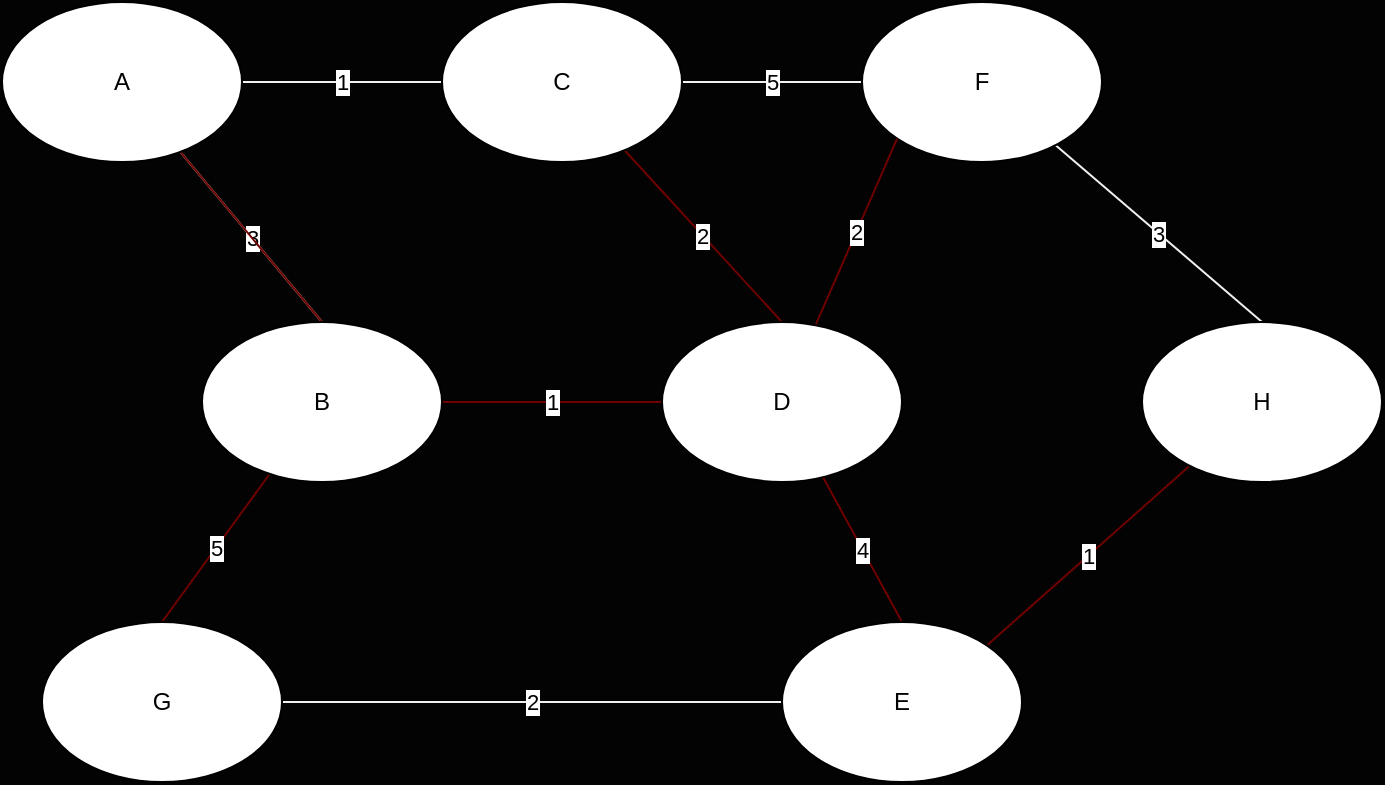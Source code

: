 <mxfile>
    <diagram id="2KaBpxNHWqBolgGPsA5_" name="Page-2">
        <mxGraphModel dx="606" dy="861" grid="0" gridSize="10" guides="1" tooltips="1" connect="1" arrows="1" fold="1" page="1" pageScale="1" pageWidth="850" pageHeight="1100" background="#030303" math="0" shadow="0">
            <root>
                <mxCell id="0"/>
                <mxCell id="1" parent="0"/>
                <mxCell id="CdhUkKpE7ciUiJS2DX4_-9" style="edgeStyle=none;html=1;entryX=0;entryY=0;entryDx=0;entryDy=0;strokeColor=none;" parent="1" source="CdhUkKpE7ciUiJS2DX4_-1" target="CdhUkKpE7ciUiJS2DX4_-4" edge="1">
                    <mxGeometry relative="1" as="geometry"/>
                </mxCell>
                <mxCell id="CdhUkKpE7ciUiJS2DX4_-10" style="edgeStyle=none;html=1;entryX=0.5;entryY=0;entryDx=0;entryDy=0;strokeColor=none;" parent="1" source="CdhUkKpE7ciUiJS2DX4_-1" target="CdhUkKpE7ciUiJS2DX4_-4" edge="1">
                    <mxGeometry relative="1" as="geometry"/>
                </mxCell>
                <mxCell id="CdhUkKpE7ciUiJS2DX4_-11" value="3" style="edgeStyle=none;html=1;entryX=0.5;entryY=0;entryDx=0;entryDy=0;strokeColor=#F0F0F0;endArrow=none;endFill=0;" parent="1" source="CdhUkKpE7ciUiJS2DX4_-1" target="CdhUkKpE7ciUiJS2DX4_-4" edge="1">
                    <mxGeometry relative="1" as="geometry"/>
                </mxCell>
                <mxCell id="CdhUkKpE7ciUiJS2DX4_-13" value="1" style="edgeStyle=none;html=1;entryX=0;entryY=0.5;entryDx=0;entryDy=0;strokeColor=#F0F0F0;endArrow=none;endFill=0;" parent="1" source="CdhUkKpE7ciUiJS2DX4_-1" target="CdhUkKpE7ciUiJS2DX4_-2" edge="1">
                    <mxGeometry relative="1" as="geometry"/>
                </mxCell>
                <mxCell id="_ADumIgtkuZd3k7D6CC8-1" style="edgeStyle=none;html=1;fillColor=#a20025;strokeColor=#6F0000;entryX=0.5;entryY=0;entryDx=0;entryDy=0;endArrow=none;endFill=0;" edge="1" parent="1" source="CdhUkKpE7ciUiJS2DX4_-1" target="CdhUkKpE7ciUiJS2DX4_-4">
                    <mxGeometry relative="1" as="geometry">
                        <mxPoint x="190" y="290" as="targetPoint"/>
                    </mxGeometry>
                </mxCell>
                <mxCell id="CdhUkKpE7ciUiJS2DX4_-1" value="A" style="ellipse;whiteSpace=wrap;html=1;" parent="1" vertex="1">
                    <mxGeometry x="70" y="120" width="120" height="80" as="geometry"/>
                </mxCell>
                <mxCell id="CdhUkKpE7ciUiJS2DX4_-14" value="5" style="edgeStyle=none;html=1;entryX=0;entryY=0.5;entryDx=0;entryDy=0;strokeColor=#F0F0F0;endArrow=none;endFill=0;" parent="1" source="CdhUkKpE7ciUiJS2DX4_-2" target="CdhUkKpE7ciUiJS2DX4_-3" edge="1">
                    <mxGeometry relative="1" as="geometry"/>
                </mxCell>
                <mxCell id="CdhUkKpE7ciUiJS2DX4_-19" value="2" style="edgeStyle=none;html=1;entryX=0.5;entryY=0;entryDx=0;entryDy=0;strokeColor=#6F0000;endArrow=none;endFill=0;fillColor=#a20025;" parent="1" source="CdhUkKpE7ciUiJS2DX4_-2" target="CdhUkKpE7ciUiJS2DX4_-5" edge="1">
                    <mxGeometry relative="1" as="geometry"/>
                </mxCell>
                <mxCell id="CdhUkKpE7ciUiJS2DX4_-2" value="C" style="ellipse;whiteSpace=wrap;html=1;" parent="1" vertex="1">
                    <mxGeometry x="290" y="120" width="120" height="80" as="geometry"/>
                </mxCell>
                <mxCell id="CdhUkKpE7ciUiJS2DX4_-15" value="3" style="edgeStyle=none;html=1;entryX=0.5;entryY=0;entryDx=0;entryDy=0;strokeColor=#F0F0F0;endArrow=none;endFill=0;" parent="1" source="CdhUkKpE7ciUiJS2DX4_-3" target="CdhUkKpE7ciUiJS2DX4_-6" edge="1">
                    <mxGeometry relative="1" as="geometry"/>
                </mxCell>
                <mxCell id="CdhUkKpE7ciUiJS2DX4_-3" value="F" style="ellipse;whiteSpace=wrap;html=1;" parent="1" vertex="1">
                    <mxGeometry x="500" y="120" width="120" height="80" as="geometry"/>
                </mxCell>
                <mxCell id="CdhUkKpE7ciUiJS2DX4_-12" value="5" style="edgeStyle=none;html=1;entryX=0.5;entryY=0;entryDx=0;entryDy=0;strokeColor=#6F0000;endArrow=none;endFill=0;fillColor=#a20025;" parent="1" source="CdhUkKpE7ciUiJS2DX4_-4" target="CdhUkKpE7ciUiJS2DX4_-7" edge="1">
                    <mxGeometry relative="1" as="geometry"/>
                </mxCell>
                <mxCell id="CdhUkKpE7ciUiJS2DX4_-20" value="1" style="edgeStyle=none;html=1;entryX=0;entryY=0.5;entryDx=0;entryDy=0;strokeColor=#6F0000;endArrow=none;endFill=0;fillColor=#a20025;" parent="1" source="CdhUkKpE7ciUiJS2DX4_-4" target="CdhUkKpE7ciUiJS2DX4_-5" edge="1">
                    <mxGeometry relative="1" as="geometry"/>
                </mxCell>
                <mxCell id="CdhUkKpE7ciUiJS2DX4_-4" value="B" style="ellipse;whiteSpace=wrap;html=1;" parent="1" vertex="1">
                    <mxGeometry x="170" y="280" width="120" height="80" as="geometry"/>
                </mxCell>
                <mxCell id="CdhUkKpE7ciUiJS2DX4_-17" value="2" style="edgeStyle=none;html=1;entryX=0;entryY=1;entryDx=0;entryDy=0;strokeColor=#6F0000;endArrow=none;endFill=0;fillColor=#a20025;" parent="1" source="CdhUkKpE7ciUiJS2DX4_-5" target="CdhUkKpE7ciUiJS2DX4_-3" edge="1">
                    <mxGeometry relative="1" as="geometry"/>
                </mxCell>
                <mxCell id="CdhUkKpE7ciUiJS2DX4_-18" value="4" style="edgeStyle=none;html=1;entryX=0.5;entryY=0;entryDx=0;entryDy=0;strokeColor=#6F0000;endArrow=none;endFill=0;fillColor=#a20025;" parent="1" source="CdhUkKpE7ciUiJS2DX4_-5" target="CdhUkKpE7ciUiJS2DX4_-8" edge="1">
                    <mxGeometry relative="1" as="geometry"/>
                </mxCell>
                <mxCell id="CdhUkKpE7ciUiJS2DX4_-5" value="D" style="ellipse;whiteSpace=wrap;html=1;" parent="1" vertex="1">
                    <mxGeometry x="400" y="280" width="120" height="80" as="geometry"/>
                </mxCell>
                <mxCell id="CdhUkKpE7ciUiJS2DX4_-16" value="1" style="edgeStyle=none;html=1;entryX=1;entryY=0;entryDx=0;entryDy=0;strokeColor=#6F0000;endArrow=none;endFill=0;fillColor=#a20025;" parent="1" source="CdhUkKpE7ciUiJS2DX4_-6" target="CdhUkKpE7ciUiJS2DX4_-8" edge="1">
                    <mxGeometry relative="1" as="geometry"/>
                </mxCell>
                <mxCell id="CdhUkKpE7ciUiJS2DX4_-6" value="H" style="ellipse;whiteSpace=wrap;html=1;" parent="1" vertex="1">
                    <mxGeometry x="640" y="280" width="120" height="80" as="geometry"/>
                </mxCell>
                <mxCell id="CdhUkKpE7ciUiJS2DX4_-21" value="2" style="edgeStyle=none;html=1;entryX=0;entryY=0.5;entryDx=0;entryDy=0;strokeColor=#F0F0F0;endArrow=none;endFill=0;" parent="1" source="CdhUkKpE7ciUiJS2DX4_-7" target="CdhUkKpE7ciUiJS2DX4_-8" edge="1">
                    <mxGeometry relative="1" as="geometry"/>
                </mxCell>
                <mxCell id="CdhUkKpE7ciUiJS2DX4_-7" value="G" style="ellipse;whiteSpace=wrap;html=1;" parent="1" vertex="1">
                    <mxGeometry x="90" y="430" width="120" height="80" as="geometry"/>
                </mxCell>
                <mxCell id="CdhUkKpE7ciUiJS2DX4_-8" value="E" style="ellipse;whiteSpace=wrap;html=1;" parent="1" vertex="1">
                    <mxGeometry x="460" y="430" width="120" height="80" as="geometry"/>
                </mxCell>
            </root>
        </mxGraphModel>
    </diagram>
    <diagram id="xFoVDVDbjY-C2-s938Fz" name="Page-1">
        <mxGraphModel dx="1607" dy="1076" grid="1" gridSize="10" guides="1" tooltips="1" connect="1" arrows="1" fold="1" page="1" pageScale="1" pageWidth="850" pageHeight="1100" math="0" shadow="0">
            <root>
                <mxCell id="0"/>
                <mxCell id="1" parent="0"/>
                <mxCell id="10" style="edgeStyle=none;html=1;" parent="1" source="2" target="3" edge="1">
                    <mxGeometry relative="1" as="geometry"/>
                </mxCell>
                <mxCell id="11" style="edgeStyle=none;html=1;entryX=0;entryY=0;entryDx=0;entryDy=0;" parent="1" source="2" target="4" edge="1">
                    <mxGeometry relative="1" as="geometry"/>
                </mxCell>
                <mxCell id="2" value="1" style="ellipse;whiteSpace=wrap;html=1;" parent="1" vertex="1">
                    <mxGeometry x="370" width="115" height="80" as="geometry"/>
                </mxCell>
                <mxCell id="12" style="edgeStyle=none;html=1;entryX=0.5;entryY=0;entryDx=0;entryDy=0;" parent="1" source="3" target="5" edge="1">
                    <mxGeometry relative="1" as="geometry"/>
                </mxCell>
                <mxCell id="15" style="edgeStyle=none;html=1;entryX=0.5;entryY=0;entryDx=0;entryDy=0;" parent="1" source="3" target="6" edge="1">
                    <mxGeometry relative="1" as="geometry"/>
                </mxCell>
                <mxCell id="3" value="2" style="ellipse;whiteSpace=wrap;html=1;" parent="1" vertex="1">
                    <mxGeometry x="130" y="30" width="120" height="80" as="geometry"/>
                </mxCell>
                <mxCell id="13" style="edgeStyle=none;html=1;entryX=0.5;entryY=0;entryDx=0;entryDy=0;" parent="1" source="4" target="8" edge="1">
                    <mxGeometry relative="1" as="geometry"/>
                </mxCell>
                <mxCell id="14" style="edgeStyle=none;html=1;entryX=0.5;entryY=0;entryDx=0;entryDy=0;" parent="1" source="4" target="7" edge="1">
                    <mxGeometry relative="1" as="geometry"/>
                </mxCell>
                <mxCell id="4" value="3" style="ellipse;whiteSpace=wrap;html=1;" parent="1" vertex="1">
                    <mxGeometry x="680" y="50" width="120" height="80" as="geometry"/>
                </mxCell>
                <mxCell id="18" style="edgeStyle=none;html=1;entryX=0.5;entryY=0;entryDx=0;entryDy=0;" parent="1" source="5" target="16" edge="1">
                    <mxGeometry relative="1" as="geometry"/>
                </mxCell>
                <mxCell id="19" style="edgeStyle=none;html=1;entryX=0.5;entryY=0;entryDx=0;entryDy=0;" parent="1" source="5" target="17" edge="1">
                    <mxGeometry relative="1" as="geometry"/>
                </mxCell>
                <mxCell id="5" value="4" style="ellipse;whiteSpace=wrap;html=1;" parent="1" vertex="1">
                    <mxGeometry x="-20" y="120" width="120" height="80" as="geometry"/>
                </mxCell>
                <mxCell id="22" style="edgeStyle=none;html=1;entryX=0.5;entryY=0;entryDx=0;entryDy=0;" parent="1" source="6" target="20" edge="1">
                    <mxGeometry relative="1" as="geometry"/>
                </mxCell>
                <mxCell id="23" style="edgeStyle=none;html=1;entryX=0.5;entryY=0;entryDx=0;entryDy=0;" parent="1" source="6" target="21" edge="1">
                    <mxGeometry relative="1" as="geometry"/>
                </mxCell>
                <mxCell id="6" value="5" style="ellipse;whiteSpace=wrap;html=1;" parent="1" vertex="1">
                    <mxGeometry x="280" y="120" width="120" height="80" as="geometry"/>
                </mxCell>
                <mxCell id="25" style="edgeStyle=none;html=1;entryX=0.5;entryY=0;entryDx=0;entryDy=0;" parent="1" source="7" target="24" edge="1">
                    <mxGeometry relative="1" as="geometry"/>
                </mxCell>
                <mxCell id="27" style="edgeStyle=none;html=1;entryX=0.5;entryY=0;entryDx=0;entryDy=0;" parent="1" source="7" target="26" edge="1">
                    <mxGeometry relative="1" as="geometry"/>
                </mxCell>
                <mxCell id="7" value="6" style="ellipse;whiteSpace=wrap;html=1;" parent="1" vertex="1">
                    <mxGeometry x="560" y="120" width="120" height="80" as="geometry"/>
                </mxCell>
                <mxCell id="29" style="edgeStyle=none;html=1;entryX=0.5;entryY=0;entryDx=0;entryDy=0;" parent="1" source="8" target="28" edge="1">
                    <mxGeometry relative="1" as="geometry"/>
                </mxCell>
                <mxCell id="31" style="edgeStyle=none;html=1;entryX=0.5;entryY=0;entryDx=0;entryDy=0;" parent="1" source="8" target="30" edge="1">
                    <mxGeometry relative="1" as="geometry"/>
                </mxCell>
                <mxCell id="8" value="7" style="ellipse;whiteSpace=wrap;html=1;" parent="1" vertex="1">
                    <mxGeometry x="820" y="120" width="120" height="80" as="geometry"/>
                </mxCell>
                <mxCell id="16" value="8" style="ellipse;whiteSpace=wrap;html=1;" parent="1" vertex="1">
                    <mxGeometry x="-140" y="230" width="120" height="80" as="geometry"/>
                </mxCell>
                <mxCell id="17" value="9" style="ellipse;whiteSpace=wrap;html=1;" parent="1" vertex="1">
                    <mxGeometry x="60" y="230" width="120" height="80" as="geometry"/>
                </mxCell>
                <mxCell id="20" value="10" style="ellipse;whiteSpace=wrap;html=1;" parent="1" vertex="1">
                    <mxGeometry x="200" y="230" width="120" height="80" as="geometry"/>
                </mxCell>
                <mxCell id="21" value="11" style="ellipse;whiteSpace=wrap;html=1;" parent="1" vertex="1">
                    <mxGeometry x="340" y="230" width="120" height="80" as="geometry"/>
                </mxCell>
                <mxCell id="24" value="12" style="ellipse;whiteSpace=wrap;html=1;" parent="1" vertex="1">
                    <mxGeometry x="500" y="220" width="120" height="80" as="geometry"/>
                </mxCell>
                <mxCell id="26" value="13" style="ellipse;whiteSpace=wrap;html=1;" parent="1" vertex="1">
                    <mxGeometry x="660" y="220" width="120" height="80" as="geometry"/>
                </mxCell>
                <mxCell id="28" value="14" style="ellipse;whiteSpace=wrap;html=1;" parent="1" vertex="1">
                    <mxGeometry x="790" y="220" width="120" height="80" as="geometry"/>
                </mxCell>
                <mxCell id="30" value="15" style="ellipse;whiteSpace=wrap;html=1;" parent="1" vertex="1">
                    <mxGeometry x="940" y="220" width="120" height="80" as="geometry"/>
                </mxCell>
            </root>
        </mxGraphModel>
    </diagram>
</mxfile>